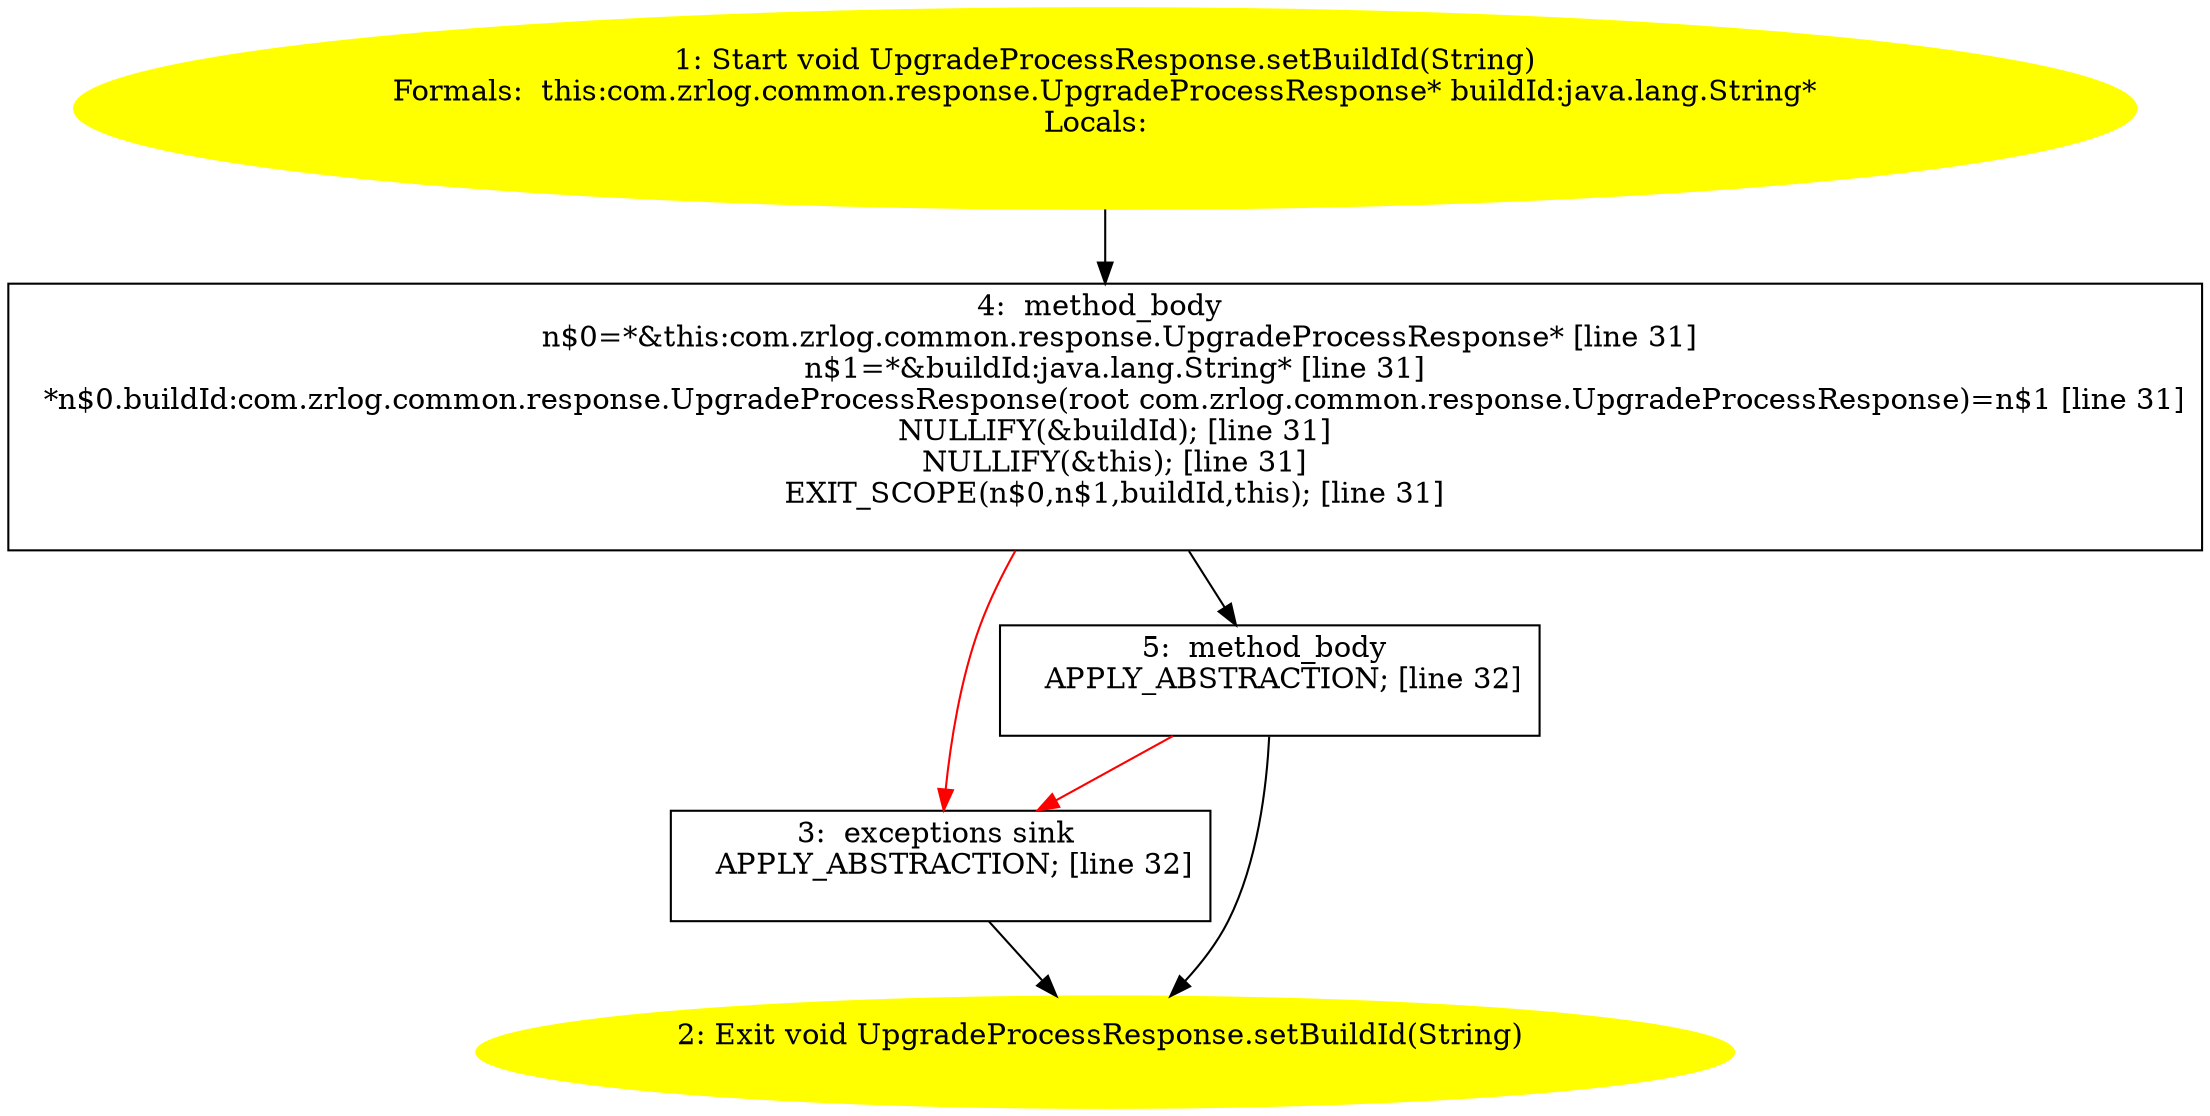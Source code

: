 /* @generated */
digraph cfg {
"com.zrlog.common.response.UpgradeProcessResponse.setBuildId(java.lang.String):void.1c1dfa37eac4df5dafd64807fcd4c0ab_1" [label="1: Start void UpgradeProcessResponse.setBuildId(String)\nFormals:  this:com.zrlog.common.response.UpgradeProcessResponse* buildId:java.lang.String*\nLocals:  \n  " color=yellow style=filled]
	

	 "com.zrlog.common.response.UpgradeProcessResponse.setBuildId(java.lang.String):void.1c1dfa37eac4df5dafd64807fcd4c0ab_1" -> "com.zrlog.common.response.UpgradeProcessResponse.setBuildId(java.lang.String):void.1c1dfa37eac4df5dafd64807fcd4c0ab_4" ;
"com.zrlog.common.response.UpgradeProcessResponse.setBuildId(java.lang.String):void.1c1dfa37eac4df5dafd64807fcd4c0ab_2" [label="2: Exit void UpgradeProcessResponse.setBuildId(String) \n  " color=yellow style=filled]
	

"com.zrlog.common.response.UpgradeProcessResponse.setBuildId(java.lang.String):void.1c1dfa37eac4df5dafd64807fcd4c0ab_3" [label="3:  exceptions sink \n   APPLY_ABSTRACTION; [line 32]\n " shape="box"]
	

	 "com.zrlog.common.response.UpgradeProcessResponse.setBuildId(java.lang.String):void.1c1dfa37eac4df5dafd64807fcd4c0ab_3" -> "com.zrlog.common.response.UpgradeProcessResponse.setBuildId(java.lang.String):void.1c1dfa37eac4df5dafd64807fcd4c0ab_2" ;
"com.zrlog.common.response.UpgradeProcessResponse.setBuildId(java.lang.String):void.1c1dfa37eac4df5dafd64807fcd4c0ab_4" [label="4:  method_body \n   n$0=*&this:com.zrlog.common.response.UpgradeProcessResponse* [line 31]\n  n$1=*&buildId:java.lang.String* [line 31]\n  *n$0.buildId:com.zrlog.common.response.UpgradeProcessResponse(root com.zrlog.common.response.UpgradeProcessResponse)=n$1 [line 31]\n  NULLIFY(&buildId); [line 31]\n  NULLIFY(&this); [line 31]\n  EXIT_SCOPE(n$0,n$1,buildId,this); [line 31]\n " shape="box"]
	

	 "com.zrlog.common.response.UpgradeProcessResponse.setBuildId(java.lang.String):void.1c1dfa37eac4df5dafd64807fcd4c0ab_4" -> "com.zrlog.common.response.UpgradeProcessResponse.setBuildId(java.lang.String):void.1c1dfa37eac4df5dafd64807fcd4c0ab_5" ;
	 "com.zrlog.common.response.UpgradeProcessResponse.setBuildId(java.lang.String):void.1c1dfa37eac4df5dafd64807fcd4c0ab_4" -> "com.zrlog.common.response.UpgradeProcessResponse.setBuildId(java.lang.String):void.1c1dfa37eac4df5dafd64807fcd4c0ab_3" [color="red" ];
"com.zrlog.common.response.UpgradeProcessResponse.setBuildId(java.lang.String):void.1c1dfa37eac4df5dafd64807fcd4c0ab_5" [label="5:  method_body \n   APPLY_ABSTRACTION; [line 32]\n " shape="box"]
	

	 "com.zrlog.common.response.UpgradeProcessResponse.setBuildId(java.lang.String):void.1c1dfa37eac4df5dafd64807fcd4c0ab_5" -> "com.zrlog.common.response.UpgradeProcessResponse.setBuildId(java.lang.String):void.1c1dfa37eac4df5dafd64807fcd4c0ab_2" ;
	 "com.zrlog.common.response.UpgradeProcessResponse.setBuildId(java.lang.String):void.1c1dfa37eac4df5dafd64807fcd4c0ab_5" -> "com.zrlog.common.response.UpgradeProcessResponse.setBuildId(java.lang.String):void.1c1dfa37eac4df5dafd64807fcd4c0ab_3" [color="red" ];
}
